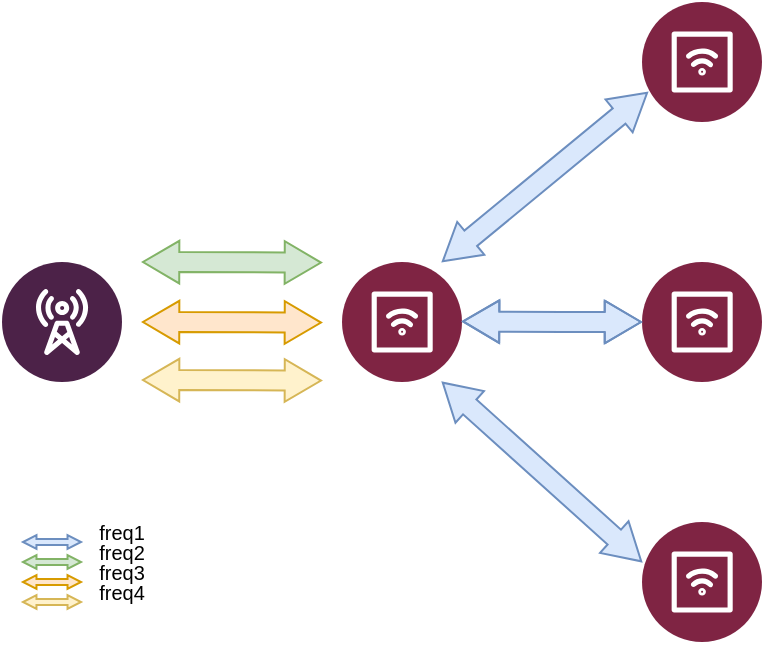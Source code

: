 <mxfile version="26.0.4">
  <diagram name="第 1 页" id="-w0fIJSnfiCiCUUtDNnS">
    <mxGraphModel dx="977" dy="620" grid="1" gridSize="10" guides="1" tooltips="1" connect="1" arrows="1" fold="1" page="1" pageScale="1" pageWidth="827" pageHeight="1169" math="0" shadow="0">
      <root>
        <mxCell id="0" />
        <mxCell id="1" parent="0" />
        <mxCell id="U2vjxOWAApV4ybTa-bHR-1" value="" style="verticalLabelPosition=bottom;aspect=fixed;html=1;shape=mxgraph.salesforce.iot2;" vertex="1" parent="1">
          <mxGeometry x="480" y="430" width="60" height="60" as="geometry" />
        </mxCell>
        <mxCell id="U2vjxOWAApV4ybTa-bHR-2" value="" style="verticalLabelPosition=bottom;aspect=fixed;html=1;shape=mxgraph.salesforce.iot2;" vertex="1" parent="1">
          <mxGeometry x="330" y="300" width="60" height="60" as="geometry" />
        </mxCell>
        <mxCell id="U2vjxOWAApV4ybTa-bHR-3" value="" style="verticalLabelPosition=bottom;aspect=fixed;html=1;shape=mxgraph.salesforce.iot2;" vertex="1" parent="1">
          <mxGeometry x="480" y="170" width="60" height="60" as="geometry" />
        </mxCell>
        <mxCell id="U2vjxOWAApV4ybTa-bHR-4" value="" style="verticalLabelPosition=bottom;aspect=fixed;html=1;shape=mxgraph.salesforce.iot2;" vertex="1" parent="1">
          <mxGeometry x="480" y="300" width="60" height="60" as="geometry" />
        </mxCell>
        <mxCell id="U2vjxOWAApV4ybTa-bHR-5" value="" style="verticalLabelPosition=bottom;aspect=fixed;html=1;shape=mxgraph.salesforce.communications2;" vertex="1" parent="1">
          <mxGeometry x="160" y="300" width="60" height="60" as="geometry" />
        </mxCell>
        <mxCell id="U2vjxOWAApV4ybTa-bHR-6" value="" style="shape=flexArrow;endArrow=classic;startArrow=classic;html=1;rounded=0;startWidth=10.286;startSize=5.714;endWidth=10.286;endSize=5.714;entryX=0;entryY=0.5;entryDx=0;entryDy=0;entryPerimeter=0;fillColor=#dae8fc;strokeColor=#6c8ebf;" edge="1" parent="1" target="U2vjxOWAApV4ybTa-bHR-4">
          <mxGeometry width="100" height="100" relative="1" as="geometry">
            <mxPoint x="390" y="329.71" as="sourcePoint" />
            <mxPoint x="450" y="330" as="targetPoint" />
            <Array as="points">
              <mxPoint x="440" y="330" />
            </Array>
          </mxGeometry>
        </mxCell>
        <mxCell id="U2vjxOWAApV4ybTa-bHR-7" value="" style="shape=flexArrow;endArrow=classic;startArrow=classic;html=1;rounded=0;startWidth=10.286;startSize=5.714;endWidth=10.286;endSize=5.714;entryX=0;entryY=0.5;entryDx=0;entryDy=0;entryPerimeter=0;fillColor=#d5e8d4;strokeColor=#82b366;" edge="1" parent="1">
          <mxGeometry width="100" height="100" relative="1" as="geometry">
            <mxPoint x="230" y="300.0" as="sourcePoint" />
            <mxPoint x="320" y="300.29" as="targetPoint" />
          </mxGeometry>
        </mxCell>
        <mxCell id="U2vjxOWAApV4ybTa-bHR-8" value="" style="shape=flexArrow;endArrow=classic;startArrow=classic;html=1;rounded=0;startWidth=10.286;startSize=5.714;endWidth=10.286;endSize=5.714;entryX=0.049;entryY=0.752;entryDx=0;entryDy=0;entryPerimeter=0;fillColor=#dae8fc;strokeColor=#6c8ebf;" edge="1" parent="1" target="U2vjxOWAApV4ybTa-bHR-3">
          <mxGeometry width="100" height="100" relative="1" as="geometry">
            <mxPoint x="380" y="300" as="sourcePoint" />
            <mxPoint x="470" y="240" as="targetPoint" />
          </mxGeometry>
        </mxCell>
        <mxCell id="U2vjxOWAApV4ybTa-bHR-9" value="" style="shape=flexArrow;endArrow=classic;startArrow=classic;html=1;rounded=0;startWidth=10.286;startSize=5.714;endWidth=10.286;endSize=5.714;fillColor=#dae8fc;strokeColor=#6c8ebf;" edge="1" parent="1">
          <mxGeometry width="100" height="100" relative="1" as="geometry">
            <mxPoint x="380" y="360" as="sourcePoint" />
            <mxPoint x="480" y="450" as="targetPoint" />
          </mxGeometry>
        </mxCell>
        <mxCell id="U2vjxOWAApV4ybTa-bHR-13" value="" style="shape=flexArrow;endArrow=classic;startArrow=classic;html=1;rounded=0;startWidth=10.286;startSize=5.714;endWidth=10.286;endSize=5.714;entryX=0;entryY=0.5;entryDx=0;entryDy=0;entryPerimeter=0;fillColor=#ffe6cc;strokeColor=#d79b00;" edge="1" parent="1">
          <mxGeometry width="100" height="100" relative="1" as="geometry">
            <mxPoint x="230" y="330.0" as="sourcePoint" />
            <mxPoint x="320" y="330.29" as="targetPoint" />
          </mxGeometry>
        </mxCell>
        <mxCell id="U2vjxOWAApV4ybTa-bHR-14" value="" style="shape=flexArrow;endArrow=classic;startArrow=classic;html=1;rounded=0;startWidth=10.286;startSize=5.714;endWidth=10.286;endSize=5.714;entryX=0;entryY=0.5;entryDx=0;entryDy=0;entryPerimeter=0;fillColor=#fff2cc;strokeColor=#d6b656;" edge="1" parent="1">
          <mxGeometry width="100" height="100" relative="1" as="geometry">
            <mxPoint x="230" y="359.0" as="sourcePoint" />
            <mxPoint x="320" y="359.29" as="targetPoint" />
          </mxGeometry>
        </mxCell>
        <mxCell id="U2vjxOWAApV4ybTa-bHR-15" value="" style="shape=flexArrow;endArrow=classic;startArrow=classic;html=1;rounded=0;startWidth=2.742;startSize=1.912;endWidth=2.742;endSize=1.912;fillColor=#dae8fc;strokeColor=#6c8ebf;width=3.04;" edge="1" parent="1">
          <mxGeometry width="100" height="100" relative="1" as="geometry">
            <mxPoint x="170" y="440" as="sourcePoint" />
            <mxPoint x="200" y="440" as="targetPoint" />
          </mxGeometry>
        </mxCell>
        <mxCell id="U2vjxOWAApV4ybTa-bHR-16" value="" style="shape=flexArrow;endArrow=classic;startArrow=classic;html=1;rounded=0;startWidth=2.742;startSize=1.912;endWidth=2.742;endSize=1.912;fillColor=#d5e8d4;strokeColor=#82b366;width=3.04;" edge="1" parent="1">
          <mxGeometry width="100" height="100" relative="1" as="geometry">
            <mxPoint x="170" y="450" as="sourcePoint" />
            <mxPoint x="200" y="450" as="targetPoint" />
          </mxGeometry>
        </mxCell>
        <mxCell id="U2vjxOWAApV4ybTa-bHR-17" value="" style="shape=flexArrow;endArrow=classic;startArrow=classic;html=1;rounded=0;startWidth=2.742;startSize=1.912;endWidth=2.742;endSize=1.912;fillColor=#ffe6cc;strokeColor=#d79b00;width=3.04;" edge="1" parent="1">
          <mxGeometry width="100" height="100" relative="1" as="geometry">
            <mxPoint x="170" y="460" as="sourcePoint" />
            <mxPoint x="200" y="460" as="targetPoint" />
          </mxGeometry>
        </mxCell>
        <mxCell id="U2vjxOWAApV4ybTa-bHR-18" value="" style="shape=flexArrow;endArrow=classic;startArrow=classic;html=1;rounded=0;startWidth=2.742;startSize=1.912;endWidth=2.742;endSize=1.912;fillColor=#fff2cc;strokeColor=#d6b656;width=3.04;" edge="1" parent="1">
          <mxGeometry width="100" height="100" relative="1" as="geometry">
            <mxPoint x="170" y="470" as="sourcePoint" />
            <mxPoint x="200" y="470" as="targetPoint" />
          </mxGeometry>
        </mxCell>
        <mxCell id="U2vjxOWAApV4ybTa-bHR-19" value="&lt;span style=&quot;font-size: 10px;&quot;&gt;freq1&lt;/span&gt;" style="text;html=1;align=center;verticalAlign=middle;whiteSpace=wrap;rounded=0;" vertex="1" parent="1">
          <mxGeometry x="210" y="430" width="20" height="10" as="geometry" />
        </mxCell>
        <mxCell id="U2vjxOWAApV4ybTa-bHR-20" value="&lt;span style=&quot;font-size: 10px;&quot;&gt;freq2&lt;/span&gt;" style="text;html=1;align=center;verticalAlign=middle;whiteSpace=wrap;rounded=0;" vertex="1" parent="1">
          <mxGeometry x="210" y="440" width="20" height="10" as="geometry" />
        </mxCell>
        <mxCell id="U2vjxOWAApV4ybTa-bHR-21" value="&lt;span style=&quot;font-size: 10px;&quot;&gt;freq3&lt;/span&gt;" style="text;html=1;align=center;verticalAlign=middle;whiteSpace=wrap;rounded=0;" vertex="1" parent="1">
          <mxGeometry x="210" y="450" width="20" height="10" as="geometry" />
        </mxCell>
        <mxCell id="U2vjxOWAApV4ybTa-bHR-22" value="&lt;span style=&quot;font-size: 10px;&quot;&gt;freq4&lt;/span&gt;" style="text;html=1;align=center;verticalAlign=middle;whiteSpace=wrap;rounded=0;" vertex="1" parent="1">
          <mxGeometry x="210" y="460" width="20" height="10" as="geometry" />
        </mxCell>
      </root>
    </mxGraphModel>
  </diagram>
</mxfile>
